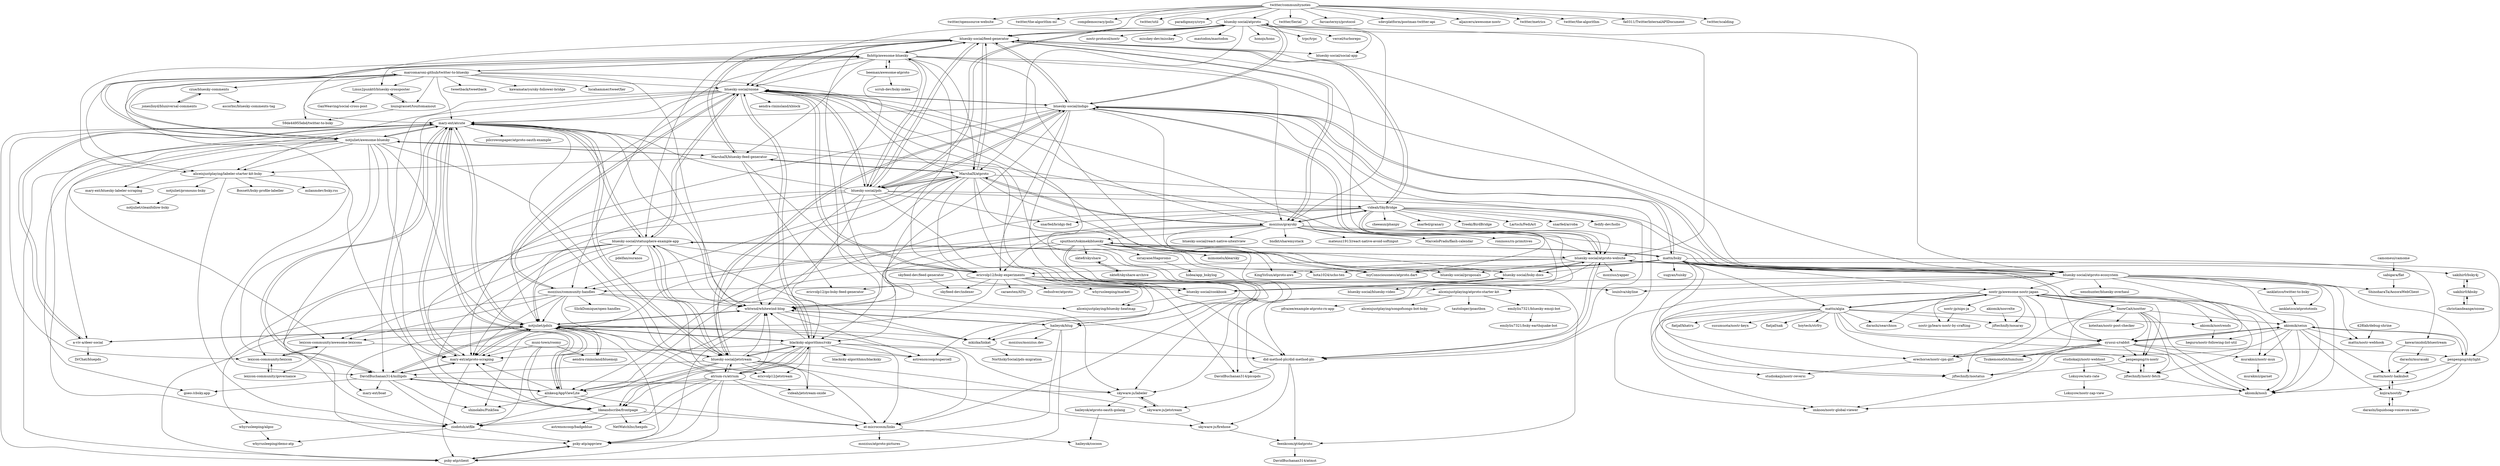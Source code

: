 digraph G {
"twitter/communitynotes" -> "twitter/opensource-website" ["e"=1]
"twitter/communitynotes" -> "twitter/the-algorithm-ml" ["e"=1]
"twitter/communitynotes" -> "compdemocracy/polis" ["e"=1]
"twitter/communitynotes" -> "bluesky-social/atproto"
"twitter/communitynotes" -> "twitter/util" ["e"=1]
"twitter/communitynotes" -> "paradigmxyz/cryo" ["e"=1]
"twitter/communitynotes" -> "bluesky-social/feed-generator"
"twitter/communitynotes" -> "twitter/Serial" ["e"=1]
"twitter/communitynotes" -> "farcasterxyz/protocol" ["e"=1]
"twitter/communitynotes" -> "xdevplatform/postman-twitter-api" ["e"=1]
"twitter/communitynotes" -> "aljazceru/awesome-nostr" ["e"=1]
"twitter/communitynotes" -> "twitter/metrics"
"twitter/communitynotes" -> "twitter/the-algorithm" ["e"=1]
"twitter/communitynotes" -> "fa0311/TwitterInternalAPIDocument" ["e"=1]
"twitter/communitynotes" -> "twitter/scalding" ["e"=1]
"bluesky-social/atproto" -> "bluesky-social/social-app" ["e"=1]
"bluesky-social/atproto" -> "bluesky-social/feed-generator"
"bluesky-social/atproto" -> "bluesky-social/indigo"
"bluesky-social/atproto" -> "bluesky-social/pds"
"bluesky-social/atproto" -> "nostr-protocol/nostr" ["e"=1]
"bluesky-social/atproto" -> "bluesky-social/atproto-website"
"bluesky-social/atproto" -> "bluesky-social/atproto-ecosystem"
"bluesky-social/atproto" -> "misskey-dev/misskey" ["e"=1]
"bluesky-social/atproto" -> "mastodon/mastodon" ["e"=1]
"bluesky-social/atproto" -> "mozzius/graysky"
"bluesky-social/atproto" -> "bluesky-social/ozone"
"bluesky-social/atproto" -> "honojs/hono" ["e"=1]
"bluesky-social/atproto" -> "MarshalX/atproto"
"bluesky-social/atproto" -> "trpc/trpc" ["e"=1]
"bluesky-social/atproto" -> "vercel/turborepo" ["e"=1]
"428lab/debug-shrine" -> "mattn/nostr-webhook"
"bluesky-social/atproto-website" -> "did-method-plc/did-method-plc"
"bluesky-social/atproto-website" -> "bluesky-social/bsky-docs"
"bluesky-social/atproto-website" -> "bluesky-social/statusphere-example-app"
"bluesky-social/atproto-website" -> "bluesky-social/atproto-ecosystem"
"bluesky-social/atproto-website" -> "bluesky-social/proposals"
"bluesky-social/atproto-website" -> "bluesky-social/indigo"
"bluesky-social/atproto-website" -> "bluesky-social/cookbook"
"bluesky-social/atproto-website" -> "penpenpng/skylight"
"bluesky-social/atproto-website" -> "whtwnd/whitewind-blog"
"bluesky-social/atproto-website" -> "KingYoSun/atproto-aws"
"bluesky-social/atproto-website" -> "mozzius/yapper"
"bluesky-social/atproto-website" -> "uakihir0/bsky4j"
"bluesky-social/indigo" -> "bluesky-social/pds"
"bluesky-social/indigo" -> "bluesky-social/jetstream"
"bluesky-social/indigo" -> "did-method-plc/did-method-plc"
"bluesky-social/indigo" -> "bluesky-social/atproto"
"bluesky-social/indigo" -> "bluesky-social/ozone"
"bluesky-social/indigo" -> "bluesky-social/atproto-ecosystem"
"bluesky-social/indigo" -> "bluesky-social/atproto-website"
"bluesky-social/indigo" -> "whtwnd/whitewind-blog"
"bluesky-social/indigo" -> "bluesky-social/bsky-docs"
"bluesky-social/indigo" -> "bluesky-social/feed-generator"
"bluesky-social/indigo" -> "mattn/bsky"
"bluesky-social/indigo" -> "bluesky-social/cookbook"
"bluesky-social/indigo" -> "ericvolp12/bsky-experiments"
"bluesky-social/indigo" -> "mary-ext/atproto-scraping"
"bluesky-social/indigo" -> "mary-ext/atcute"
"MarshalX/atproto" -> "MarshalX/bluesky-feed-generator"
"MarshalX/atproto" -> "bluesky-social/feed-generator"
"MarshalX/atproto" -> "ericvolp12/bsky-experiments"
"MarshalX/atproto" -> "did-method-plc/did-method-plc"
"MarshalX/atproto" -> "blacksky-algorithms/rsky"
"MarshalX/atproto" -> "bluesky-social/ozone"
"MarshalX/atproto" -> "mozzius/graysky"
"MarshalX/atproto" -> "whtwnd/whitewind-blog"
"MarshalX/atproto" -> "bluesky-social/bsky-docs"
"MarshalX/atproto" -> "bluesky-social/jetstream"
"MarshalX/atproto" -> "bluesky-social/cookbook"
"MarshalX/atproto" -> "mozzius/community-handles"
"MarshalX/atproto" -> "myConsciousness/atproto.dart" ["e"=1]
"MarshalX/atproto" -> "ziodotsh/atfile"
"MarshalX/atproto" -> "bluesky-social/pds"
"camomeui/camome" -> "sabigara/flat"
"akiomik/nostrends" -> "heguro/nostr-following-list-util"
"videah/SkyBridge" -> "Treeki/BirdBridge"
"videah/SkyBridge" -> "mozzius/graysky"
"videah/SkyBridge" -> "whtwnd/whitewind-blog"
"videah/SkyBridge" -> "snarfed/bridgy-fed" ["e"=1]
"videah/SkyBridge" -> "bluesky-social/indigo"
"videah/SkyBridge" -> "bluesky-social/atproto-ecosystem"
"videah/SkyBridge" -> "bluesky-social/feed-generator"
"videah/SkyBridge" -> "Lartsch/FediAct" ["e"=1]
"videah/SkyBridge" -> "alnkesq/AppViewLite"
"videah/SkyBridge" -> "snarfed/arroba"
"videah/SkyBridge" -> "myConsciousness/atproto.dart" ["e"=1]
"videah/SkyBridge" -> "fedify-dev/hollo" ["e"=1]
"videah/SkyBridge" -> "cheeaun/phanpy" ["e"=1]
"videah/SkyBridge" -> "bluesky-social/atproto-website"
"videah/SkyBridge" -> "snarfed/granary" ["e"=1]
"nostr-jp/awesome-nostr-japan" -> "penpenpng/rx-nostr"
"nostr-jp/awesome-nostr-japan" -> "jiftechnify/nostr-fetch"
"nostr-jp/awesome-nostr-japan" -> "akiomik/nosli"
"nostr-jp/awesome-nostr-japan" -> "syusui-s/rabbit"
"nostr-jp/awesome-nostr-japan" -> "murakmii/nostr-mux"
"nostr-jp/awesome-nostr-japan" -> "nostr-jp/nips-ja"
"nostr-jp/awesome-nostr-japan" -> "SnowCait/nostter"
"nostr-jp/awesome-nostr-japan" -> "akiomik/nostrends"
"nostr-jp/awesome-nostr-japan" -> "nostr-jp/learn-nostr-by-crafting"
"nostr-jp/awesome-nostr-japan" -> "darashi/searchnos"
"nostr-jp/awesome-nostr-japan" -> "erechorse/nostr-cpn-girl"
"nostr-jp/awesome-nostr-japan" -> "jiftechnify/nosaray"
"nostr-jp/awesome-nostr-japan" -> "imksoo/nostr-global-viewer"
"nostr-jp/awesome-nostr-japan" -> "jiftechnify/nostatus"
"nostr-jp/awesome-nostr-japan" -> "mattn/algia"
"mozzius/graysky" -> "videah/SkyBridge"
"mozzius/graysky" -> "ericvolp12/bsky-experiments"
"mozzius/graysky" -> "MarshalX/atproto"
"mozzius/graysky" -> "bluesky-social/atproto-website"
"mozzius/graysky" -> "bluesky-social/atproto-ecosystem"
"mozzius/graysky" -> "bluesky-social/ozone"
"mozzius/graysky" -> "spuithori/tokimekibluesky"
"mozzius/graysky" -> "myConsciousness/atproto.dart" ["e"=1]
"mozzius/graysky" -> "MarceloPrado/flash-calendar" ["e"=1]
"mozzius/graysky" -> "roninoss/rn-primitives" ["e"=1]
"mozzius/graysky" -> "bluesky-social/feed-generator"
"mozzius/graysky" -> "mozzius/community-handles"
"mozzius/graysky" -> "bluesky-social/react-native-uitextview" ["e"=1]
"mozzius/graysky" -> "bndkt/sharemystack" ["e"=1]
"mozzius/graysky" -> "mateusz1913/react-native-avoid-softinput" ["e"=1]
"bluesky-social/feed-generator" -> "MarshalX/bluesky-feed-generator"
"bluesky-social/feed-generator" -> "bluesky-social/atproto"
"bluesky-social/feed-generator" -> "bluesky-social/pds"
"bluesky-social/feed-generator" -> "bluesky-social/ozone"
"bluesky-social/feed-generator" -> "bluesky-social/indigo"
"bluesky-social/feed-generator" -> "MarshalX/atproto"
"bluesky-social/feed-generator" -> "bluesky-social/atproto-website"
"bluesky-social/feed-generator" -> "fishttp/awesome-bluesky"
"bluesky-social/feed-generator" -> "bluesky-social/statusphere-example-app"
"bluesky-social/feed-generator" -> "bluesky-social/social-app" ["e"=1]
"bluesky-social/feed-generator" -> "bluesky-social/atproto-ecosystem"
"bluesky-social/feed-generator" -> "blacksky-algorithms/rsky"
"bluesky-social/feed-generator" -> "videah/SkyBridge"
"bluesky-social/feed-generator" -> "mozzius/graysky"
"bluesky-social/feed-generator" -> "mary-ext/atcute"
"darashi/murasaki" -> "mattn/nostr-haikubot"
"bluesky-social/pds" -> "bluesky-social/indigo"
"bluesky-social/pds" -> "bluesky-social/feed-generator"
"bluesky-social/pds" -> "bluesky-social/ozone"
"bluesky-social/pds" -> "bluesky-social/atproto"
"bluesky-social/pds" -> "fishttp/awesome-bluesky"
"bluesky-social/pds" -> "blacksky-algorithms/rsky"
"bluesky-social/pds" -> "mary-ext/atcute"
"bluesky-social/pds" -> "MarshalX/atproto"
"bluesky-social/pds" -> "bluesky-social/atproto-ecosystem"
"bluesky-social/pds" -> "snarfed/bridgy-fed" ["e"=1]
"bluesky-social/pds" -> "mary-ext/atproto-scraping"
"bluesky-social/pds" -> "whtwnd/whitewind-blog"
"bluesky-social/pds" -> "bluesky-social/cookbook"
"bluesky-social/pds" -> "notjuliet/pdsls"
"bluesky-social/pds" -> "videah/SkyBridge"
"mozzius/community-handles" -> "notjuliet/pdsls"
"mozzius/community-handles" -> "SlickDomique/open-handles"
"mozzius/community-handles" -> "skyware-js/labeler"
"mozzius/community-handles" -> "mary-ext/atproto-scraping"
"mozzius/community-handles" -> "bluesky-social/ozone"
"mozzius/community-handles" -> "aendra-rininsland/bluemoji"
"mozzius/community-handles" -> "whyrusleeping/algoz"
"mozzius/community-handles" -> "lexicon-community/awesome-lexicons"
"mozzius/community-handles" -> "whtwnd/whitewind-blog"
"Linus2punkt0/bluesky-crossposter" -> "louisgrasset/touitomamout"
"Linus2punkt0/bluesky-crossposter" -> "GanWeaving/social-cross-post"
"fishttp/awesome-bluesky" -> "notjuliet/awesome-bluesky"
"fishttp/awesome-bluesky" -> "beeman/awesome-atproto"
"fishttp/awesome-bluesky" -> "bluesky-social/pds"
"fishttp/awesome-bluesky" -> "bluesky-social/feed-generator"
"fishttp/awesome-bluesky" -> "ericvolp12/bsky-experiments"
"fishttp/awesome-bluesky" -> "MarshalX/bluesky-feed-generator"
"fishttp/awesome-bluesky" -> "Linus2punkt0/bluesky-crossposter"
"fishttp/awesome-bluesky" -> "bluesky-social/atproto-ecosystem"
"fishttp/awesome-bluesky" -> "bluesky-social/ozone"
"fishttp/awesome-bluesky" -> "bluesky-social/bsky-docs"
"fishttp/awesome-bluesky" -> "mozzius/graysky"
"fishttp/awesome-bluesky" -> "mozzius/community-handles"
"fishttp/awesome-bluesky" -> "MarshalX/atproto"
"fishttp/awesome-bluesky" -> "aliceisjustplaying/labeler-starter-kit-bsky"
"fishttp/awesome-bluesky" -> "marcomaroni-github/twitter-to-bluesky"
"aliceisjustplaying/atproto-starter-kit" -> "aliceisjustplaying/songofsongs-bot-bsky"
"aliceisjustplaying/atproto-starter-kit" -> "tautologer/poastbox"
"aliceisjustplaying/atproto-starter-kit" -> "pfrazee/example-atproto-rn-app"
"aliceisjustplaying/atproto-starter-kit" -> "emilyliu7321/bluesky-emoji-bot"
"mattn/bsky" -> "spuithori/tokimekibluesky"
"mattn/bsky" -> "mattn/algia"
"mattn/bsky" -> "syusui-s/rabbit"
"mattn/bsky" -> "nostr-jp/awesome-nostr-japan"
"mattn/bsky" -> "akiomik/nosli"
"mattn/bsky" -> "bluesky-social/indigo"
"mattn/bsky" -> "bluesky-social/bsky-docs"
"mattn/bsky" -> "hota1024/ucho-ten"
"mattn/bsky" -> "ericvolp12/bsky-experiments"
"mattn/bsky" -> "bluesky-social/atproto-ecosystem"
"mattn/bsky" -> "myConsciousness/atproto.dart" ["e"=1]
"mattn/bsky" -> "kawarimidoll/bluestream"
"mattn/bsky" -> "sugyan/tuisky"
"mattn/bsky" -> "studiokaiji/nostr-reversi"
"mattn/bsky" -> "erechorse/nostr-cpn-girl"
"penpenpng/rx-nostr" -> "jiftechnify/nostr-fetch"
"penpenpng/rx-nostr" -> "jiftechnify/nostatus"
"did-method-plc/did-method-plc" -> "feenkcom/gt4atproto"
"did-method-plc/did-method-plc" -> "DavidBuchanan314/picopds"
"did-method-plc/did-method-plc" -> "bluesky-social/atproto-website"
"did-method-plc/did-method-plc" -> "skyware-js/firehose"
"did-method-plc/did-method-plc" -> "whtwnd/whitewind-blog"
"beeman/awesome-atproto" -> "scrub-dev/bsky-index"
"beeman/awesome-atproto" -> "fishttp/awesome-bluesky"
"beeman/awesome-atproto" -> "aliceisjustplaying/bluesky-heatmap"
"bluesky-social/atproto-ecosystem" -> "akiomik/nosli"
"bluesky-social/atproto-ecosystem" -> "bluesky-social/atproto-website"
"bluesky-social/atproto-ecosystem" -> "louislva/skyline"
"bluesky-social/atproto-ecosystem" -> "ianklatzco/twitter-to-bsky"
"bluesky-social/atproto-ecosystem" -> "bluesky-social/indigo"
"bluesky-social/atproto-ecosystem" -> "syusui-s/rabbit"
"bluesky-social/atproto-ecosystem" -> "ianklatzco/atprototools"
"bluesky-social/atproto-ecosystem" -> "xenohunter/bluesky-overhaul"
"bluesky-social/atproto-ecosystem" -> "penpenpng/skylight"
"bluesky-social/atproto-ecosystem" -> "akiomik/seiun"
"bluesky-social/atproto-ecosystem" -> "mattn/nostr-webhook"
"bluesky-social/atproto-ecosystem" -> "nostr-jp/awesome-nostr-japan"
"bluesky-social/atproto-ecosystem" -> "mozzius/community-handles"
"bluesky-social/atproto-ecosystem" -> "aliceisjustplaying/atproto-starter-kit"
"bluesky-social/atproto-ecosystem" -> "ShinoharaTa/AozoraWebClient"
"kawarimidoll/bluestream" -> "mattn/nostr-haikubot"
"kawarimidoll/bluestream" -> "darashi/murasaki"
"SnowCait/nostter" -> "syusui-s/rabbit"
"SnowCait/nostter" -> "TsukemonoGit/lumilumi"
"SnowCait/nostter" -> "akiomik/seiun"
"SnowCait/nostter" -> "jiftechnify/nostr-fetch"
"SnowCait/nostter" -> "akiomik/nosli"
"SnowCait/nostter" -> "nostr-jp/awesome-nostr-japan"
"SnowCait/nostter" -> "penpenpng/rx-nostr"
"SnowCait/nostter" -> "jiftechnify/nostatus"
"SnowCait/nostter" -> "koteitan/nostr-post-checker"
"ericvolp12/bsky-experiments" -> "aliceisjustplaying/bluesky-heatmap"
"ericvolp12/bsky-experiments" -> "feenkcom/gt4atproto"
"ericvolp12/bsky-experiments" -> "caraesten/ATty"
"ericvolp12/bsky-experiments" -> "aliceisjustplaying/atproto-starter-kit"
"ericvolp12/bsky-experiments" -> "ericvolp12/go-bsky-feed-generator"
"ericvolp12/bsky-experiments" -> "mary-ext/atproto-scraping"
"ericvolp12/bsky-experiments" -> "bluesky-social/ozone"
"ericvolp12/bsky-experiments" -> "DavidBuchanan314/picopds"
"ericvolp12/bsky-experiments" -> "did-method-plc/did-method-plc"
"ericvolp12/bsky-experiments" -> "louislva/skyline"
"ericvolp12/bsky-experiments" -> "redsolver/atproto"
"ericvolp12/bsky-experiments" -> "skyfeed-dev/indexer"
"ericvolp12/bsky-experiments" -> "whyrusleeping/market"
"ericvolp12/bsky-experiments" -> "bluesky-social/cookbook"
"ericvolp12/bsky-experiments" -> "astrenoxcoop/supercell"
"louisgrasset/touitomamout" -> "Linus2punkt0/bluesky-crossposter"
"louisgrasset/touitomamout" -> "59de44955ebd/twitter-to-bsky"
"spuithori/tokimekibluesky" -> "mimonelu/klearsky"
"spuithori/tokimekibluesky" -> "mkizka/linkat"
"spuithori/tokimekibluesky" -> "alnkesq/AppViewLite"
"spuithori/tokimekibluesky" -> "hota1024/ucho-ten"
"spuithori/tokimekibluesky" -> "ioriayane/Hagoromo"
"spuithori/tokimekibluesky" -> "nkte8/skyshare"
"spuithori/tokimekibluesky" -> "mattn/bsky"
"spuithori/tokimekibluesky" -> "DavidBuchanan314/picopds"
"spuithori/tokimekibluesky" -> "shinolabs/PinkSea"
"spuithori/tokimekibluesky" -> "KingYoSun/atproto-aws"
"spuithori/tokimekibluesky" -> "haileyok/blug"
"spuithori/tokimekibluesky" -> "skyware-js/labeler"
"mattn/algia" -> "fiatjaf/nak" ["e"=1]
"mattn/algia" -> "syusui-s/rabbit"
"mattn/algia" -> "jiftechnify/nosaray"
"mattn/algia" -> "jiftechnify/nostatus"
"mattn/algia" -> "nostr-jp/awesome-nostr-japan"
"mattn/algia" -> "hoytech/strfry" ["e"=1]
"mattn/algia" -> "akiomik/nosli"
"mattn/algia" -> "penpenpng/rx-nostr"
"mattn/algia" -> "imksoo/nostr-global-viewer"
"mattn/algia" -> "fiatjaf/khatru" ["e"=1]
"mattn/algia" -> "akiomik/nostrends"
"mattn/algia" -> "susumuota/nostr-keyx"
"mattn/algia" -> "darashi/searchnos"
"kojira/nostify" -> "mattn/nostr-haikubot"
"kojira/nostify" -> "darashi/liquidsoap-voicevox-radio"
"akiomik/nosli" -> "imksoo/nostr-global-viewer"
"syusui-s/rabbit" -> "akiomik/nosli"
"syusui-s/rabbit" -> "TsukemonoGit/lumilumi"
"syusui-s/rabbit" -> "akiomik/seiun"
"syusui-s/rabbit" -> "erechorse/nostr-cpn-girl"
"syusui-s/rabbit" -> "imksoo/nostr-global-viewer"
"syusui-s/rabbit" -> "penpenpng/rx-nostr"
"syusui-s/rabbit" -> "murakmii/nostr-mux"
"syusui-s/rabbit" -> "penpenpng/skylight"
"syusui-s/rabbit" -> "jiftechnify/nostatus"
"murakmii/nostr-mux" -> "murakmii/garnet"
"penpenpng/skylight" -> "mattn/nostr-haikubot"
"penpenpng/skylight" -> "akiomik/seiun"
"penpenpng/skylight" -> "kojira/nostify"
"penpenpng/skylight" -> "akiomik/nosli"
"sabigara/flat" -> "ShinoharaTa/AozoraWebClient"
"akiomik/seiun" -> "penpenpng/skylight"
"akiomik/seiun" -> "mattn/nostr-webhook"
"akiomik/seiun" -> "erechorse/nostr-cpn-girl"
"akiomik/seiun" -> "syusui-s/rabbit"
"akiomik/seiun" -> "murakmii/nostr-mux"
"akiomik/seiun" -> "kojira/nostify"
"akiomik/seiun" -> "akiomik/nosli"
"akiomik/seiun" -> "heguro/nostr-following-list-util"
"akiomik/seiun" -> "mattn/nostr-haikubot"
"erechorse/nostr-cpn-girl" -> "studiokaiji/nostr-reversi"
"jiftechnify/nostr-fetch" -> "penpenpng/rx-nostr"
"jiftechnify/nostr-fetch" -> "akiomik/nosli"
"darashi/liquidsoap-voicevox-radio" -> "kojira/nostify"
"mattn/nostr-haikubot" -> "kojira/nostify"
"akiomik/nosvelte" -> "jiftechnify/nosaray"
"Lokuyow/sats-rate" -> "Lokuyow/nostr-zap-view"
"studiokaiji/nostr-webhost" -> "jiftechnify/nostr-fetch"
"studiokaiji/nostr-webhost" -> "Lokuyow/sats-rate"
"blacksky-algorithms/rsky" -> "atrium-rs/atrium"
"blacksky-algorithms/rsky" -> "notjuliet/pdsls"
"blacksky-algorithms/rsky" -> "mary-ext/atproto-scraping"
"blacksky-algorithms/rsky" -> "bluesky-social/ozone"
"blacksky-algorithms/rsky" -> "whtwnd/whitewind-blog"
"blacksky-algorithms/rsky" -> "bluesky-social/jetstream"
"blacksky-algorithms/rsky" -> "likeandscribe/frontpage"
"blacksky-algorithms/rsky" -> "mary-ext/atcute"
"blacksky-algorithms/rsky" -> "blacksky-algorithms/blacksky"
"blacksky-algorithms/rsky" -> "at-microcosm/links"
"blacksky-algorithms/rsky" -> "alnkesq/AppViewLite"
"blacksky-algorithms/rsky" -> "astrenoxcoop/supercell"
"blacksky-algorithms/rsky" -> "videah/jetstream-oxide"
"blacksky-algorithms/rsky" -> "did-method-plc/did-method-plc"
"blacksky-algorithms/rsky" -> "ericvolp12/jetstream"
"feenkcom/gt4atproto" -> "DavidBuchanan314/atmst"
"ianklatzco/twitter-to-bsky" -> "ianklatzco/atprototools"
"skyfeed-dev/feed-generator" -> "skyfeed-dev/indexer"
"MarshalX/bluesky-feed-generator" -> "MarshalX/atproto"
"MarshalX/bluesky-feed-generator" -> "bluesky-social/feed-generator"
"MarshalX/bluesky-feed-generator" -> "notjuliet/awesome-bluesky"
"MarshalX/bluesky-feed-generator" -> "ericvolp12/go-bsky-feed-generator"
"MarshalX/bluesky-feed-generator" -> "aliceisjustplaying/labeler-starter-kit-bsky"
"MarshalX/bluesky-feed-generator" -> "ericvolp12/bsky-experiments"
"atrium-rs/atrium" -> "blacksky-algorithms/rsky"
"atrium-rs/atrium" -> "notjuliet/pdsls"
"atrium-rs/atrium" -> "NetWatchInc/hexpds"
"atrium-rs/atrium" -> "bluesky-social/jetstream"
"atrium-rs/atrium" -> "videah/jetstream-oxide"
"atrium-rs/atrium" -> "likeandscribe/frontpage"
"atrium-rs/atrium" -> "alnkesq/AppViewLite"
"atrium-rs/atrium" -> "whtwnd/whitewind-blog"
"atrium-rs/atrium" -> "mary-ext/atcute"
"atrium-rs/atrium" -> "psky-atp/appview"
"atrium-rs/atrium" -> "at-microcosm/links"
"atrium-rs/atrium" -> "ziodotsh/atfile"
"atrium-rs/atrium" -> "psky-atp/client"
"christiandeange/ozone" -> "uakihir0/kbsky"
"uakihir0/bsky4j" -> "uakihir0/kbsky"
"emilyliu7321/bluesky-emoji-bot" -> "emilyliu7321/bsky-earthquake-bot"
"whyrusleeping/algoz" -> "whyrusleeping/demo-atp"
"ioriayane/Hagoromo" -> "hidea/app_bskylog"
"bluesky-social/ozone" -> "blacksky-algorithms/rsky"
"bluesky-social/ozone" -> "skyware-js/labeler"
"bluesky-social/ozone" -> "bluesky-social/proposals"
"bluesky-social/ozone" -> "DavidBuchanan314/millipds"
"bluesky-social/ozone" -> "mozzius/community-handles"
"bluesky-social/ozone" -> "aliceisjustplaying/labeler-starter-kit-bsky"
"bluesky-social/ozone" -> "bluesky-social/statusphere-example-app"
"bluesky-social/ozone" -> "bluesky-social/pds"
"bluesky-social/ozone" -> "aendra-rininsland/xblock"
"bluesky-social/ozone" -> "ericvolp12/bsky-experiments"
"bluesky-social/ozone" -> "mary-ext/atcute"
"bluesky-social/ozone" -> "notjuliet/pdsls"
"bluesky-social/ozone" -> "bluesky-social/indigo"
"bluesky-social/ozone" -> "did-method-plc/did-method-plc"
"bluesky-social/ozone" -> "likeandscribe/frontpage"
"marcomaroni-github/twitter-to-bluesky" -> "notjuliet/awesome-bluesky"
"marcomaroni-github/twitter-to-bluesky" -> "haileyok/blug"
"marcomaroni-github/twitter-to-bluesky" -> "tweetback/tweetback" ["e"=1]
"marcomaroni-github/twitter-to-bluesky" -> "aliceisjustplaying/labeler-starter-kit-bsky"
"marcomaroni-github/twitter-to-bluesky" -> "czue/bluesky-comments"
"marcomaroni-github/twitter-to-bluesky" -> "kawamataryo/sky-follower-bridge" ["e"=1]
"marcomaroni-github/twitter-to-bluesky" -> "DavidBuchanan314/millipds"
"marcomaroni-github/twitter-to-bluesky" -> "lucahammer/tweetXer" ["e"=1]
"marcomaroni-github/twitter-to-bluesky" -> "bluesky-social/ozone"
"marcomaroni-github/twitter-to-bluesky" -> "mary-ext/atcute"
"marcomaroni-github/twitter-to-bluesky" -> "whtwnd/whitewind-blog"
"marcomaroni-github/twitter-to-bluesky" -> "louisgrasset/touitomamout"
"marcomaroni-github/twitter-to-bluesky" -> "Linus2punkt0/bluesky-crossposter"
"marcomaroni-github/twitter-to-bluesky" -> "fishttp/awesome-bluesky"
"marcomaroni-github/twitter-to-bluesky" -> "59de44955ebd/twitter-to-bsky"
"likeandscribe/frontpage" -> "at-microcosm/links"
"likeandscribe/frontpage" -> "ziodotsh/atfile"
"likeandscribe/frontpage" -> "mary-ext/atproto-scraping"
"likeandscribe/frontpage" -> "astrenoxcoop/badgeblue"
"likeandscribe/frontpage" -> "NetWatchInc/hexpds"
"haileyok/blug" -> "psky-atp/appview"
"haileyok/blug" -> "whtwnd/whitewind-blog"
"haileyok/blug" -> "mozzius/mozzius.dev"
"haileyok/blug" -> "psky-atp/client"
"haileyok/blug" -> "mkizka/linkat"
"bluesky-social/cookbook" -> "bluesky-social/bsky-docs"
"bluesky-social/cookbook" -> "aliceisjustplaying/bluesky-heatmap"
"mary-ext/bluesky-labeler-scraping" -> "notjuliet/cleanfollow-bsky"
"nostr-jp/nips-ja" -> "nostr-jp/learn-nostr-by-crafting"
"DavidBuchanan314/millipds" -> "mary-ext/boat"
"DavidBuchanan314/millipds" -> "skyware-js/labeler"
"DavidBuchanan314/millipds" -> "mary-ext/atproto-scraping"
"DavidBuchanan314/millipds" -> "mary-ext/atcute"
"DavidBuchanan314/millipds" -> "notjuliet/pdsls"
"DavidBuchanan314/millipds" -> "shinolabs/PinkSea"
"DavidBuchanan314/millipds" -> "ziodotsh/atfile"
"DavidBuchanan314/millipds" -> "goeo-/cbsky.app"
"DavidBuchanan314/millipds" -> "alnkesq/AppViewLite"
"bluesky-social/bsky-docs" -> "bluesky-social/atproto-website"
"bluesky-social/bsky-docs" -> "bluesky-social/cookbook"
"bluesky-social/bsky-docs" -> "bluesky-social/bluesky-video"
"nkte8/skyshare-archive" -> "nkte8/skyshare"
"mary-ext/atproto-scraping" -> "DavidBuchanan314/millipds"
"mary-ext/atproto-scraping" -> "mary-ext/atcute"
"mary-ext/atproto-scraping" -> "notjuliet/pdsls"
"mary-ext/atproto-scraping" -> "psky-atp/client"
"uakihir0/kbsky" -> "uakihir0/bsky4j"
"uakihir0/kbsky" -> "christiandeange/ozone"
"nkte8/skyshare" -> "nkte8/skyshare-archive"
"skyware-js/firehose" -> "feenkcom/gt4atproto"
"notjuliet/awesome-bluesky" -> "fishttp/awesome-bluesky"
"notjuliet/awesome-bluesky" -> "notjuliet/pdsls"
"notjuliet/awesome-bluesky" -> "mary-ext/atcute"
"notjuliet/awesome-bluesky" -> "mary-ext/atproto-scraping"
"notjuliet/awesome-bluesky" -> "psky-atp/client"
"notjuliet/awesome-bluesky" -> "DavidBuchanan314/millipds"
"notjuliet/awesome-bluesky" -> "mary-ext/bluesky-labeler-scraping"
"notjuliet/awesome-bluesky" -> "MarshalX/bluesky-feed-generator"
"notjuliet/awesome-bluesky" -> "bluesky-social/jetstream"
"notjuliet/awesome-bluesky" -> "aliceisjustplaying/labeler-starter-kit-bsky"
"notjuliet/awesome-bluesky" -> "marcomaroni-github/twitter-to-bluesky"
"notjuliet/awesome-bluesky" -> "bluesky-social/cookbook"
"notjuliet/awesome-bluesky" -> "a-viv-a/deer-social"
"notjuliet/awesome-bluesky" -> "psky-atp/appview"
"notjuliet/awesome-bluesky" -> "goeo-/cbsky.app"
"lexicon-community/awesome-lexicons" -> "lexicon-community/lexicon"
"lexicon-community/awesome-lexicons" -> "lexicon-community/governance"
"lexicon-community/awesome-lexicons" -> "astrenoxcoop/supercell"
"joneslloyd/bluniversal-comments" -> "czue/bluesky-comments"
"mary-ext/atcute" -> "notjuliet/pdsls"
"mary-ext/atcute" -> "alnkesq/AppViewLite"
"mary-ext/atcute" -> "mary-ext/atproto-scraping"
"mary-ext/atcute" -> "DavidBuchanan314/millipds"
"mary-ext/atcute" -> "lexicon-community/lexicon"
"mary-ext/atcute" -> "a-viv-a/deer-social"
"mary-ext/atcute" -> "pilcrowonpaper/atproto-oauth-example"
"mary-ext/atcute" -> "bluesky-social/statusphere-example-app"
"mary-ext/atcute" -> "bluesky-social/jetstream"
"mary-ext/atcute" -> "psky-atp/client"
"mary-ext/atcute" -> "whtwnd/whitewind-blog"
"mary-ext/atcute" -> "lexicon-community/awesome-lexicons"
"mary-ext/atcute" -> "skyware-js/jetstream"
"mary-ext/atcute" -> "ziodotsh/atfile"
"mary-ext/atcute" -> "notjuliet/awesome-bluesky"
"ziodotsh/atfile" -> "psky-atp/appview"
"ziodotsh/atfile" -> "whyrusleeping/demo-atp"
"czue/bluesky-comments" -> "joneslloyd/bluniversal-comments"
"czue/bluesky-comments" -> "ascorbic/bluesky-comments-tag"
"bluesky-social/statusphere-example-app" -> "mary-ext/atcute"
"bluesky-social/statusphere-example-app" -> "likeandscribe/frontpage"
"bluesky-social/statusphere-example-app" -> "notjuliet/pdsls"
"bluesky-social/statusphere-example-app" -> "mary-ext/atproto-scraping"
"bluesky-social/statusphere-example-app" -> "bluesky-social/atproto-website"
"bluesky-social/statusphere-example-app" -> "lexicon-community/lexicon"
"bluesky-social/statusphere-example-app" -> "lexicon-community/awesome-lexicons"
"bluesky-social/statusphere-example-app" -> "at-microcosm/links"
"bluesky-social/statusphere-example-app" -> "whtwnd/whitewind-blog"
"bluesky-social/statusphere-example-app" -> "ericvolp12/jetstream"
"bluesky-social/statusphere-example-app" -> "mkizka/linkat"
"bluesky-social/statusphere-example-app" -> "bluesky-social/cookbook"
"bluesky-social/statusphere-example-app" -> "bluesky-social/jetstream"
"bluesky-social/statusphere-example-app" -> "bluesky-social/ozone"
"bluesky-social/statusphere-example-app" -> "pdelfan/ouranos"
"bluesky-social/jetstream" -> "ericvolp12/jetstream"
"bluesky-social/jetstream" -> "notjuliet/pdsls"
"bluesky-social/jetstream" -> "mary-ext/atcute"
"bluesky-social/jetstream" -> "blacksky-algorithms/rsky"
"bluesky-social/jetstream" -> "skyware-js/jetstream"
"bluesky-social/jetstream" -> "likeandscribe/frontpage"
"bluesky-social/jetstream" -> "atrium-rs/atrium"
"bluesky-social/jetstream" -> "bluesky-social/indigo"
"bluesky-social/jetstream" -> "skyware-js/firehose"
"bluesky-social/jetstream" -> "bluesky-social/statusphere-example-app"
"bluesky-social/jetstream" -> "whtwnd/whitewind-blog"
"bluesky-social/jetstream" -> "DavidBuchanan314/millipds"
"bluesky-social/jetstream" -> "alnkesq/AppViewLite"
"bluesky-social/jetstream" -> "at-microcosm/links"
"bluesky-social/jetstream" -> "videah/jetstream-oxide"
"whtwnd/whitewind-blog" -> "haileyok/blug"
"whtwnd/whitewind-blog" -> "mkizka/linkat"
"whtwnd/whitewind-blog" -> "notjuliet/pdsls"
"whtwnd/whitewind-blog" -> "ziodotsh/atfile"
"whtwnd/whitewind-blog" -> "psky-atp/appview"
"whtwnd/whitewind-blog" -> "astrenoxcoop/supercell"
"skyware-js/jetstream" -> "skyware-js/labeler"
"skyware-js/jetstream" -> "skyware-js/firehose"
"notjuliet/pronouns-bsky" -> "notjuliet/cleanfollow-bsky"
"aliceisjustplaying/labeler-starter-kit-bsky" -> "notjuliet/pronouns-bsky"
"aliceisjustplaying/labeler-starter-kit-bsky" -> "mary-ext/bluesky-labeler-scraping"
"aliceisjustplaying/labeler-starter-kit-bsky" -> "Bossett/bsky-profile-labeller"
"aliceisjustplaying/labeler-starter-kit-bsky" -> "ziodotsh/atfile"
"aliceisjustplaying/labeler-starter-kit-bsky" -> "mary-ext/atproto-scraping"
"aliceisjustplaying/labeler-starter-kit-bsky" -> "milanmdev/bsky.rss"
"notjuliet/pdsls" -> "mary-ext/atcute"
"notjuliet/pdsls" -> "alnkesq/AppViewLite"
"notjuliet/pdsls" -> "mary-ext/atproto-scraping"
"notjuliet/pdsls" -> "psky-atp/client"
"notjuliet/pdsls" -> "a-viv-a/deer-social"
"notjuliet/pdsls" -> "aendra-rininsland/bluemoji"
"notjuliet/pdsls" -> "psky-atp/appview"
"notjuliet/pdsls" -> "DavidBuchanan314/millipds"
"notjuliet/pdsls" -> "mary-ext/boat"
"notjuliet/pdsls" -> "at-microcosm/links"
"notjuliet/pdsls" -> "whtwnd/whitewind-blog"
"notjuliet/pdsls" -> "skyware-js/labeler"
"notjuliet/pdsls" -> "blacksky-algorithms/rsky"
"notjuliet/pdsls" -> "lexicon-community/awesome-lexicons"
"notjuliet/pdsls" -> "mkizka/linkat"
"skyware-js/labeler" -> "haileyok/atproto-oauth-golang"
"skyware-js/labeler" -> "skyware-js/jetstream"
"lexicon-community/lexicon" -> "lexicon-community/governance"
"lexicon-community/lexicon" -> "lexicon-community/awesome-lexicons"
"lexicon-community/governance" -> "lexicon-community/lexicon"
"mkizka/linkat" -> "NorthskySocial/pds-migration"
"psky-atp/client" -> "psky-atp/appview"
"psky-atp/appview" -> "psky-atp/client"
"muni-town/roomy" -> "aendra-rininsland/bluemoji"
"muni-town/roomy" -> "mary-ext/atproto-scraping"
"muni-town/roomy" -> "likeandscribe/frontpage"
"muni-town/roomy" -> "ziodotsh/atfile"
"alnkesq/AppViewLite" -> "at-microcosm/links"
"alnkesq/AppViewLite" -> "notjuliet/pdsls"
"alnkesq/AppViewLite" -> "mary-ext/atcute"
"alnkesq/AppViewLite" -> "shinolabs/PinkSea"
"alnkesq/AppViewLite" -> "DavidBuchanan314/millipds"
"alnkesq/AppViewLite" -> "mary-ext/atproto-scraping"
"alnkesq/AppViewLite" -> "likeandscribe/frontpage"
"a-viv-a/deer-social" -> "notjuliet/pdsls"
"a-viv-a/deer-social" -> "DrChat/bluepds"
"a-viv-a/deer-social" -> "mary-ext/atcute"
"haileyok/atproto-oauth-golang" -> "haileyok/cocoon"
"at-microcosm/links" -> "haileyok/cocoon"
"at-microcosm/links" -> "mozzius/atproto-pictures"
"twitter/communitynotes" ["l"="-48.236,2.001"]
"twitter/opensource-website" ["l"="18.874,13.411"]
"twitter/the-algorithm-ml" ["l"="39.935,0.415"]
"compdemocracy/polis" ["l"="-20.68,12.111"]
"bluesky-social/atproto" ["l"="-48.165,1.976"]
"twitter/util" ["l"="-2.635,18.55"]
"paradigmxyz/cryo" ["l"="-20.642,10.509"]
"bluesky-social/feed-generator" ["l"="-48.125,1.95"]
"twitter/Serial" ["l"="57.3,-12.223"]
"farcasterxyz/protocol" ["l"="-20.612,10.221"]
"xdevplatform/postman-twitter-api" ["l"="39.184,34.019"]
"aljazceru/awesome-nostr" ["l"="-18.316,9.443"]
"twitter/metrics" ["l"="-48.281,2.02"]
"twitter/the-algorithm" ["l"="39.971,0.166"]
"fa0311/TwitterInternalAPIDocument" ["l"="39.031,33.785"]
"twitter/scalding" ["l"="-2.665,18.515"]
"bluesky-social/social-app" ["l"="3.993,-28.091"]
"bluesky-social/indigo" ["l"="-48.098,1.939"]
"bluesky-social/pds" ["l"="-48.134,1.918"]
"nostr-protocol/nostr" ["l"="-18.367,9.412"]
"bluesky-social/atproto-website" ["l"="-48.087,1.966"]
"bluesky-social/atproto-ecosystem" ["l"="-48.062,1.991"]
"misskey-dev/misskey" ["l"="6.092,-40.122"]
"mastodon/mastodon" ["l"="4.338,-36.71"]
"mozzius/graysky" ["l"="-48.079,1.949"]
"bluesky-social/ozone" ["l"="-48.1,1.901"]
"honojs/hono" ["l"="-4.045,-29.977"]
"MarshalX/atproto" ["l"="-48.106,1.918"]
"trpc/trpc" ["l"="-3.957,-29.841"]
"vercel/turborepo" ["l"="-4.038,-29.805"]
"428lab/debug-shrine" ["l"="-48.037,2.059"]
"mattn/nostr-webhook" ["l"="-48.036,2.028"]
"did-method-plc/did-method-plc" ["l"="-48.117,1.931"]
"bluesky-social/bsky-docs" ["l"="-48.057,1.962"]
"bluesky-social/statusphere-example-app" ["l"="-48.13,1.887"]
"bluesky-social/proposals" ["l"="-48.098,1.989"]
"bluesky-social/cookbook" ["l"="-48.077,1.932"]
"penpenpng/skylight" ["l"="-48.019,2.014"]
"whtwnd/whitewind-blog" ["l"="-48.094,1.884"]
"KingYoSun/atproto-aws" ["l"="-48.03,1.936"]
"mozzius/yapper" ["l"="-48.08,2.004"]
"uakihir0/bsky4j" ["l"="-48.098,2.062"]
"bluesky-social/jetstream" ["l"="-48.124,1.861"]
"mattn/bsky" ["l"="-48.009,1.972"]
"ericvolp12/bsky-experiments" ["l"="-48.103,1.962"]
"mary-ext/atproto-scraping" ["l"="-48.1,1.874"]
"mary-ext/atcute" ["l"="-48.114,1.872"]
"MarshalX/bluesky-feed-generator" ["l"="-48.087,1.918"]
"blacksky-algorithms/rsky" ["l"="-48.137,1.87"]
"mozzius/community-handles" ["l"="-48.118,1.897"]
"myConsciousness/atproto.dart" ["l"="51.911,-1.016"]
"ziodotsh/atfile" ["l"="-48.113,1.844"]
"camomeui/camome" ["l"="-48.04,2.188"]
"sabigara/flat" ["l"="-48.045,2.142"]
"akiomik/nostrends" ["l"="-47.941,2.037"]
"heguro/nostr-following-list-util" ["l"="-47.968,2.055"]
"videah/SkyBridge" ["l"="-48.07,1.911"]
"Treeki/BirdBridge" ["l"="-48.006,1.914"]
"snarfed/bridgy-fed" ["l"="-48.447,1.013"]
"Lartsch/FediAct" ["l"="-48.432,0.881"]
"alnkesq/AppViewLite" ["l"="-48.093,1.851"]
"snarfed/arroba" ["l"="-48.018,1.868"]
"fedify-dev/hollo" ["l"="-48.402,0.878"]
"cheeaun/phanpy" ["l"="-48.474,0.904"]
"snarfed/granary" ["l"="-48.329,1.303"]
"nostr-jp/awesome-nostr-japan" ["l"="-47.957,2.014"]
"penpenpng/rx-nostr" ["l"="-47.933,2.024"]
"jiftechnify/nostr-fetch" ["l"="-47.928,2.044"]
"akiomik/nosli" ["l"="-47.985,2.008"]
"syusui-s/rabbit" ["l"="-47.978,2.017"]
"murakmii/nostr-mux" ["l"="-47.971,2.042"]
"nostr-jp/nips-ja" ["l"="-47.906,2.037"]
"SnowCait/nostter" ["l"="-47.955,2.037"]
"nostr-jp/learn-nostr-by-crafting" ["l"="-47.914,2.023"]
"darashi/searchnos" ["l"="-47.92,1.993"]
"erechorse/nostr-cpn-girl" ["l"="-47.984,1.997"]
"jiftechnify/nosaray" ["l"="-47.913,2.008"]
"imksoo/nostr-global-viewer" ["l"="-47.962,1.997"]
"jiftechnify/nostatus" ["l"="-47.945,2.02"]
"mattn/algia" ["l"="-47.941,2"]
"spuithori/tokimekibluesky" ["l"="-48.016,1.895"]
"MarceloPrado/flash-calendar" ["l"="5.809,-27.783"]
"roninoss/rn-primitives" ["l"="5.859,-27.816"]
"bluesky-social/react-native-uitextview" ["l"="5.762,-27.751"]
"bndkt/sharemystack" ["l"="5.863,-27.757"]
"mateusz1913/react-native-avoid-softinput" ["l"="5.721,-27.711"]
"fishttp/awesome-bluesky" ["l"="-48.056,1.922"]
"darashi/murasaki" ["l"="-47.984,2.065"]
"mattn/nostr-haikubot" ["l"="-47.998,2.045"]
"notjuliet/pdsls" ["l"="-48.108,1.858"]
"SlickDomique/open-handles" ["l"="-48.186,1.899"]
"skyware-js/labeler" ["l"="-48.073,1.847"]
"aendra-rininsland/bluemoji" ["l"="-48.151,1.847"]
"whyrusleeping/algoz" ["l"="-48.189,1.85"]
"lexicon-community/awesome-lexicons" ["l"="-48.158,1.877"]
"Linus2punkt0/bluesky-crossposter" ["l"="-47.977,1.898"]
"louisgrasset/touitomamout" ["l"="-47.974,1.872"]
"GanWeaving/social-cross-post" ["l"="-47.927,1.898"]
"notjuliet/awesome-bluesky" ["l"="-48.072,1.875"]
"beeman/awesome-atproto" ["l"="-48.006,1.94"]
"aliceisjustplaying/labeler-starter-kit-bsky" ["l"="-48.052,1.85"]
"marcomaroni-github/twitter-to-bluesky" ["l"="-48.037,1.891"]
"aliceisjustplaying/atproto-starter-kit" ["l"="-48.118,2.048"]
"aliceisjustplaying/songofsongs-bot-bsky" ["l"="-48.142,2.067"]
"tautologer/poastbox" ["l"="-48.135,2.078"]
"pfrazee/example-atproto-rn-app" ["l"="-48.12,2.081"]
"emilyliu7321/bluesky-emoji-bot" ["l"="-48.149,2.099"]
"hota1024/ucho-ten" ["l"="-47.989,1.932"]
"kawarimidoll/bluestream" ["l"="-47.986,2.035"]
"sugyan/tuisky" ["l"="-47.955,1.96"]
"studiokaiji/nostr-reversi" ["l"="-47.982,1.977"]
"feenkcom/gt4atproto" ["l"="-48.158,1.932"]
"DavidBuchanan314/picopds" ["l"="-48.05,1.943"]
"skyware-js/firehose" ["l"="-48.147,1.889"]
"scrub-dev/bsky-index" ["l"="-47.967,1.938"]
"aliceisjustplaying/bluesky-heatmap" ["l"="-48.037,1.959"]
"louislva/skyline" ["l"="-48.087,2.021"]
"ianklatzco/twitter-to-bsky" ["l"="-48.069,2.064"]
"ianklatzco/atprototools" ["l"="-48.066,2.044"]
"xenohunter/bluesky-overhaul" ["l"="-48.054,2.027"]
"akiomik/seiun" ["l"="-47.999,2.025"]
"ShinoharaTa/AozoraWebClient" ["l"="-48.052,2.078"]
"TsukemonoGit/lumilumi" ["l"="-47.954,2.057"]
"koteitan/nostr-post-checker" ["l"="-47.934,2.068"]
"caraesten/ATty" ["l"="-48.115,2.023"]
"ericvolp12/go-bsky-feed-generator" ["l"="-48.114,1.976"]
"redsolver/atproto" ["l"="-48.113,2.003"]
"skyfeed-dev/indexer" ["l"="-48.148,2.025"]
"whyrusleeping/market" ["l"="-48.13,2.007"]
"astrenoxcoop/supercell" ["l"="-48.154,1.904"]
"59de44955ebd/twitter-to-bsky" ["l"="-47.995,1.863"]
"mimonelu/klearsky" ["l"="-47.975,1.843"]
"mkizka/linkat" ["l"="-48.064,1.86"]
"ioriayane/Hagoromo" ["l"="-47.96,1.857"]
"nkte8/skyshare" ["l"="-47.948,1.877"]
"shinolabs/PinkSea" ["l"="-48.035,1.847"]
"haileyok/blug" ["l"="-48.047,1.867"]
"fiatjaf/nak" ["l"="-18.248,9.535"]
"hoytech/strfry" ["l"="-18.268,9.507"]
"fiatjaf/khatru" ["l"="-18.235,9.549"]
"susumuota/nostr-keyx" ["l"="-47.891,1.986"]
"kojira/nostify" ["l"="-48.006,2.052"]
"darashi/liquidsoap-voicevox-radio" ["l"="-47.999,2.074"]
"murakmii/garnet" ["l"="-47.957,2.079"]
"akiomik/nosvelte" ["l"="-47.877,2.013"]
"Lokuyow/sats-rate" ["l"="-47.855,2.096"]
"Lokuyow/nostr-zap-view" ["l"="-47.836,2.109"]
"studiokaiji/nostr-webhost" ["l"="-47.882,2.078"]
"atrium-rs/atrium" ["l"="-48.111,1.829"]
"likeandscribe/frontpage" ["l"="-48.128,1.834"]
"blacksky-algorithms/blacksky" ["l"="-48.176,1.84"]
"at-microcosm/links" ["l"="-48.123,1.82"]
"videah/jetstream-oxide" ["l"="-48.149,1.831"]
"ericvolp12/jetstream" ["l"="-48.168,1.857"]
"DavidBuchanan314/atmst" ["l"="-48.193,1.932"]
"skyfeed-dev/feed-generator" ["l"="-48.175,2.057"]
"NetWatchInc/hexpds" ["l"="-48.123,1.797"]
"psky-atp/appview" ["l"="-48.084,1.843"]
"psky-atp/client" ["l"="-48.089,1.861"]
"christiandeange/ozone" ["l"="-48.11,2.135"]
"uakihir0/kbsky" ["l"="-48.104,2.103"]
"emilyliu7321/bsky-earthquake-bot" ["l"="-48.165,2.126"]
"whyrusleeping/demo-atp" ["l"="-48.175,1.824"]
"hidea/app_bskylog" ["l"="-47.931,1.836"]
"DavidBuchanan314/millipds" ["l"="-48.08,1.857"]
"aendra-rininsland/xblock" ["l"="-48.077,1.83"]
"tweetback/tweetback" ["l"="-9.3,-23.692"]
"czue/bluesky-comments" ["l"="-48.022,2.04"]
"kawamataryo/sky-follower-bridge" ["l"="-54.877,7.166"]
"lucahammer/tweetXer" ["l"="26.016,-24.959"]
"astrenoxcoop/badgeblue" ["l"="-48.147,1.79"]
"mozzius/mozzius.dev" ["l"="-48.013,1.841"]
"mary-ext/bluesky-labeler-scraping" ["l"="-48.037,1.814"]
"notjuliet/cleanfollow-bsky" ["l"="-48.019,1.775"]
"mary-ext/boat" ["l"="-48.086,1.813"]
"goeo-/cbsky.app" ["l"="-48.057,1.83"]
"bluesky-social/bluesky-video" ["l"="-48.03,1.99"]
"nkte8/skyshare-archive" ["l"="-47.924,1.868"]
"a-viv-a/deer-social" ["l"="-48.137,1.844"]
"lexicon-community/lexicon" ["l"="-48.174,1.877"]
"lexicon-community/governance" ["l"="-48.192,1.871"]
"joneslloyd/bluniversal-comments" ["l"="-48.02,2.074"]
"pilcrowonpaper/atproto-oauth-example" ["l"="-48.162,1.813"]
"skyware-js/jetstream" ["l"="-48.1,1.838"]
"ascorbic/bluesky-comments-tag" ["l"="-48.008,2.095"]
"pdelfan/ouranos" ["l"="-48.21,1.877"]
"notjuliet/pronouns-bsky" ["l"="-48.035,1.787"]
"Bossett/bsky-profile-labeller" ["l"="-48.018,1.821"]
"milanmdev/bsky.rss" ["l"="-48.013,1.804"]
"haileyok/atproto-oauth-golang" ["l"="-48.079,1.795"]
"NorthskySocial/pds-migration" ["l"="-48.054,1.816"]
"muni-town/roomy" ["l"="-48.141,1.814"]
"DrChat/bluepds" ["l"="-48.174,1.799"]
"haileyok/cocoon" ["l"="-48.103,1.785"]
"mozzius/atproto-pictures" ["l"="-48.131,1.773"]
}